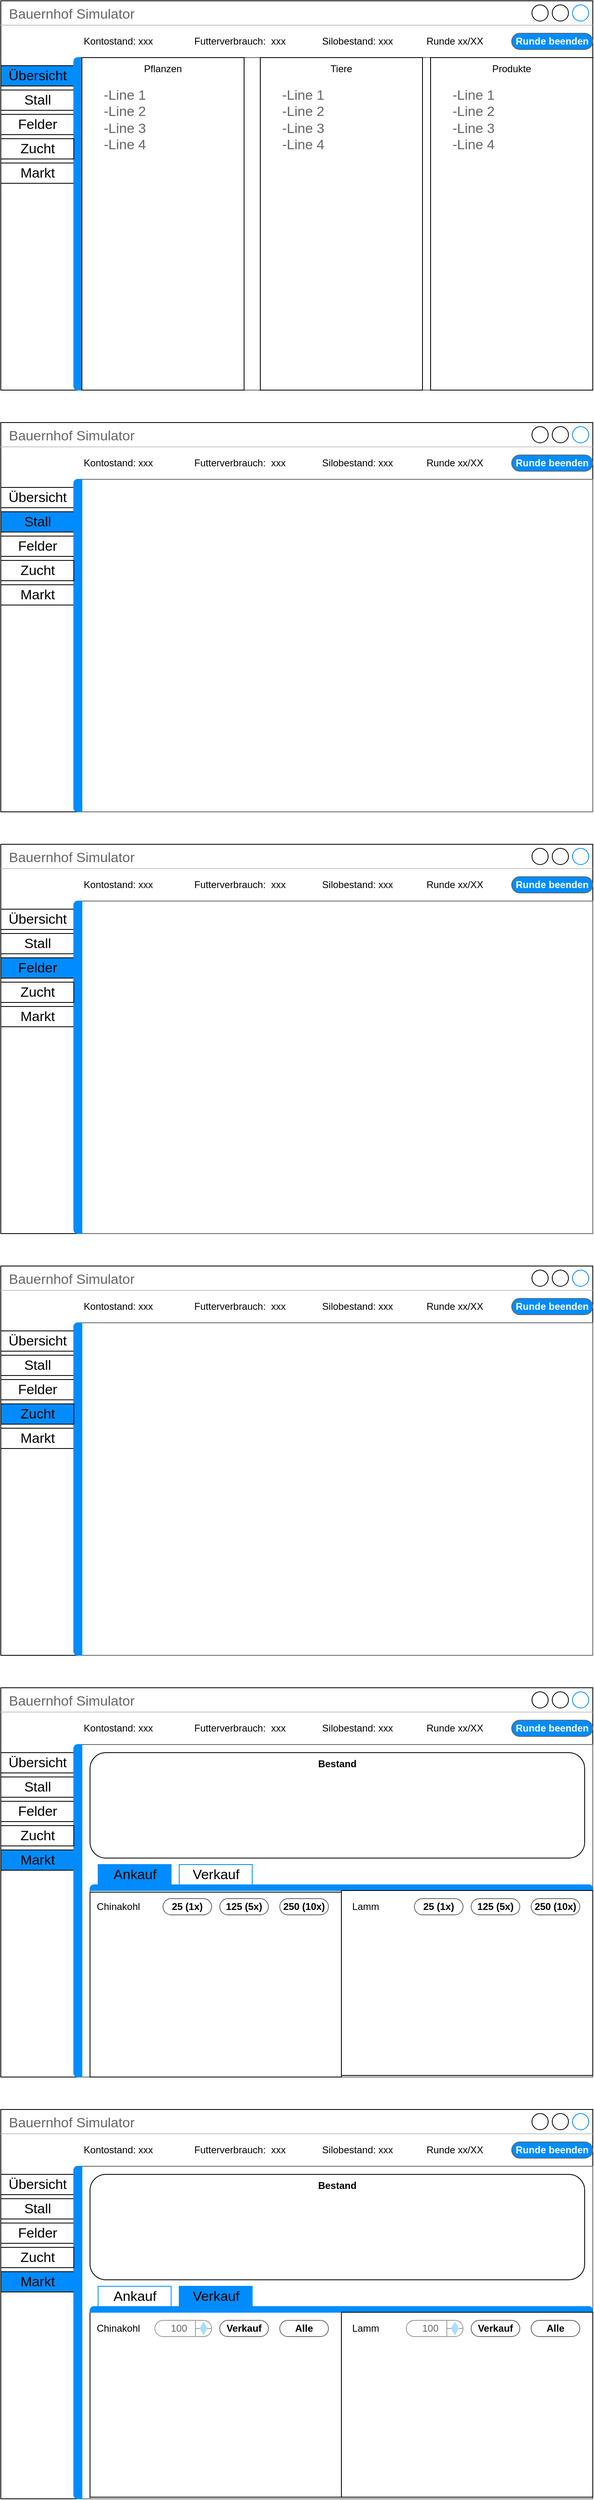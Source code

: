 <mxfile version="15.1.3" type="device"><diagram id="TgMLTDEKAJkGQZKQSkUh" name="Seite-1"><mxGraphModel dx="1038" dy="607" grid="1" gridSize="10" guides="1" tooltips="1" connect="1" arrows="1" fold="1" page="1" pageScale="1" pageWidth="827" pageHeight="1169" math="0" shadow="0"><root><mxCell id="0"/><mxCell id="1" parent="0"/><mxCell id="wy4rsqF5vdIoi2oDk4_G-1" value="Bauernhof Simulator" style="strokeWidth=1;shadow=0;dashed=0;align=center;html=1;shape=mxgraph.mockup.containers.window;align=left;verticalAlign=top;spacingLeft=8;strokeColor2=#008cff;strokeColor3=#c4c4c4;fontColor=#666666;mainText=;fontSize=17;labelBackgroundColor=none;" parent="1" vertex="1"><mxGeometry x="40" y="40" width="730" height="480" as="geometry"/></mxCell><mxCell id="wy4rsqF5vdIoi2oDk4_G-12" value="Markt" style="strokeWidth=1;shadow=0;dashed=0;align=center;html=1;shape=mxgraph.mockup.containers.rrect;rSize=0;fontSize=17;fillColor=none;" parent="1" vertex="1"><mxGeometry x="40" y="240" width="90" height="25" as="geometry"/></mxCell><mxCell id="wy4rsqF5vdIoi2oDk4_G-7" value="" style="strokeWidth=1;shadow=0;dashed=0;align=center;html=1;shape=mxgraph.mockup.containers.marginRect2;rectMarginLeft=67;strokeColor=#666666;gradientColor=none;verticalAlign=top;" parent="1" vertex="1"><mxGeometry x="70" y="110" width="700" height="410" as="geometry"/></mxCell><mxCell id="wy4rsqF5vdIoi2oDk4_G-8" value="Übersicht" style="strokeWidth=1;shadow=0;dashed=0;align=center;html=1;shape=mxgraph.mockup.containers.rrect;rSize=0;fontSize=17;fillColor=#008CFF;" parent="wy4rsqF5vdIoi2oDk4_G-7" vertex="1"><mxGeometry width="90" height="25" relative="1" as="geometry"><mxPoint x="-30" y="10" as="offset"/></mxGeometry></mxCell><mxCell id="wy4rsqF5vdIoi2oDk4_G-9" value="Stall" style="strokeWidth=1;shadow=0;dashed=0;align=center;html=1;shape=mxgraph.mockup.containers.rrect;rSize=0;fontSize=17;fillColor=none;" parent="wy4rsqF5vdIoi2oDk4_G-7" vertex="1"><mxGeometry width="90" height="25" relative="1" as="geometry"><mxPoint x="-30" y="40" as="offset"/></mxGeometry></mxCell><mxCell id="wy4rsqF5vdIoi2oDk4_G-10" value="Felder" style="strokeWidth=1;shadow=0;dashed=0;align=center;html=1;shape=mxgraph.mockup.containers.rrect;rSize=0;fontSize=17;fillColor=none;" parent="wy4rsqF5vdIoi2oDk4_G-7" vertex="1"><mxGeometry width="90" height="25" relative="1" as="geometry"><mxPoint x="-30" y="70" as="offset"/></mxGeometry></mxCell><mxCell id="wy4rsqF5vdIoi2oDk4_G-11" value="" style="strokeWidth=1;shadow=0;dashed=0;align=center;html=1;shape=mxgraph.mockup.containers.leftButton;rSize=5;strokeColor=#008cff;fillColor=#008cff;resizeHeight=1;movable=0;deletable=0;" parent="wy4rsqF5vdIoi2oDk4_G-7" vertex="1"><mxGeometry width="10" height="410" relative="1" as="geometry"><mxPoint x="60" as="offset"/></mxGeometry></mxCell><mxCell id="KmWy0x-fjfvT8Bg2youH-1" value="Pflanzen" style="rounded=0;whiteSpace=wrap;html=1;verticalAlign=top;" vertex="1" parent="wy4rsqF5vdIoi2oDk4_G-7"><mxGeometry x="70" width="200" height="410" as="geometry"/></mxCell><mxCell id="KmWy0x-fjfvT8Bg2youH-2" value="Tiere" style="rounded=0;whiteSpace=wrap;html=1;verticalAlign=top;" vertex="1" parent="wy4rsqF5vdIoi2oDk4_G-7"><mxGeometry x="290" width="200" height="410" as="geometry"/></mxCell><mxCell id="KmWy0x-fjfvT8Bg2youH-3" value="Produkte" style="rounded=0;whiteSpace=wrap;html=1;verticalAlign=top;" vertex="1" parent="wy4rsqF5vdIoi2oDk4_G-7"><mxGeometry x="500" width="200" height="410" as="geometry"/></mxCell><mxCell id="KmWy0x-fjfvT8Bg2youH-4" value="-Line 1&#10;-Line 2&#10;-Line 3&#10;-Line 4" style="strokeWidth=1;shadow=0;dashed=0;align=center;html=1;shape=mxgraph.mockup.text.bulletedList;textColor=#666666;mainText=,,,,;textSize=17;bulletStyle=none;strokeColor=none;fillColor=none;align=left;verticalAlign=top;fontSize=17;fontColor=#666666;" vertex="1" parent="wy4rsqF5vdIoi2oDk4_G-7"><mxGeometry x="95" y="30" width="150" height="135" as="geometry"/></mxCell><mxCell id="KmWy0x-fjfvT8Bg2youH-5" value="-Line 1&#10;-Line 2&#10;-Line 3&#10;-Line 4" style="strokeWidth=1;shadow=0;dashed=0;align=center;html=1;shape=mxgraph.mockup.text.bulletedList;textColor=#666666;mainText=,,,,;textSize=17;bulletStyle=none;strokeColor=none;fillColor=none;align=left;verticalAlign=top;fontSize=17;fontColor=#666666;" vertex="1" parent="wy4rsqF5vdIoi2oDk4_G-7"><mxGeometry x="315" y="30" width="150" height="135" as="geometry"/></mxCell><mxCell id="KmWy0x-fjfvT8Bg2youH-6" value="-Line 1&#10;-Line 2&#10;-Line 3&#10;-Line 4" style="strokeWidth=1;shadow=0;dashed=0;align=center;html=1;shape=mxgraph.mockup.text.bulletedList;textColor=#666666;mainText=,,,,;textSize=17;bulletStyle=none;strokeColor=none;fillColor=none;align=left;verticalAlign=top;fontSize=17;fontColor=#666666;" vertex="1" parent="wy4rsqF5vdIoi2oDk4_G-7"><mxGeometry x="525" y="30" width="150" height="135" as="geometry"/></mxCell><mxCell id="wy4rsqF5vdIoi2oDk4_G-13" value="Runde beenden" style="strokeWidth=1;shadow=0;dashed=0;align=center;html=1;shape=mxgraph.mockup.buttons.button;strokeColor=#666666;fontColor=#ffffff;mainText=;buttonStyle=round;fontSize=12;fontStyle=1;fillColor=#008cff;whiteSpace=wrap;" parent="1" vertex="1"><mxGeometry x="670" y="80" width="100" height="20" as="geometry"/></mxCell><mxCell id="wy4rsqF5vdIoi2oDk4_G-14" value="Runde xx/XX" style="text;html=1;strokeColor=none;fillColor=none;align=center;verticalAlign=middle;whiteSpace=wrap;rounded=0;fontSize=12;fontColor=#000000;" parent="1" vertex="1"><mxGeometry x="550" y="80" width="100" height="20" as="geometry"/></mxCell><mxCell id="wy4rsqF5vdIoi2oDk4_G-15" value="Kontostand: xxx" style="text;html=1;strokeColor=none;fillColor=none;align=center;verticalAlign=middle;whiteSpace=wrap;rounded=0;fontSize=12;fontColor=#000000;" parent="1" vertex="1"><mxGeometry x="130" y="80" width="110" height="20" as="geometry"/></mxCell><mxCell id="wy4rsqF5vdIoi2oDk4_G-16" value="Futterverbrauch:&amp;nbsp; xxx" style="text;html=1;strokeColor=none;fillColor=none;align=center;verticalAlign=middle;whiteSpace=wrap;rounded=0;fontSize=12;fontColor=#000000;" parent="1" vertex="1"><mxGeometry x="270" y="80" width="130" height="20" as="geometry"/></mxCell><mxCell id="wy4rsqF5vdIoi2oDk4_G-17" value="Silobestand: xxx" style="text;html=1;strokeColor=none;fillColor=none;align=center;verticalAlign=middle;whiteSpace=wrap;rounded=0;fontSize=12;fontColor=#000000;" parent="1" vertex="1"><mxGeometry x="430" y="80" width="100" height="20" as="geometry"/></mxCell><mxCell id="wy4rsqF5vdIoi2oDk4_G-30" value="Bauernhof Simulator" style="strokeWidth=1;shadow=0;dashed=0;align=center;html=1;shape=mxgraph.mockup.containers.window;align=left;verticalAlign=top;spacingLeft=8;strokeColor2=#008cff;strokeColor3=#c4c4c4;fontColor=#666666;mainText=;fontSize=17;labelBackgroundColor=none;" parent="1" vertex="1"><mxGeometry x="40" y="560" width="730" height="480" as="geometry"/></mxCell><mxCell id="wy4rsqF5vdIoi2oDk4_G-31" value="Markt" style="strokeWidth=1;shadow=0;dashed=0;align=center;html=1;shape=mxgraph.mockup.containers.rrect;rSize=0;fontSize=17;fillColor=none;" parent="1" vertex="1"><mxGeometry x="40" y="760" width="90" height="25" as="geometry"/></mxCell><mxCell id="wy4rsqF5vdIoi2oDk4_G-32" value="" style="strokeWidth=1;shadow=0;dashed=0;align=center;html=1;shape=mxgraph.mockup.containers.marginRect2;rectMarginLeft=67;strokeColor=#666666;gradientColor=none;" parent="1" vertex="1"><mxGeometry x="70" y="630" width="700" height="410" as="geometry"/></mxCell><mxCell id="wy4rsqF5vdIoi2oDk4_G-33" value="Übersicht" style="strokeWidth=1;shadow=0;dashed=0;align=center;html=1;shape=mxgraph.mockup.containers.rrect;rSize=0;fontSize=17;fillColor=none;" parent="wy4rsqF5vdIoi2oDk4_G-32" vertex="1"><mxGeometry width="90" height="25" relative="1" as="geometry"><mxPoint x="-30" y="10" as="offset"/></mxGeometry></mxCell><mxCell id="wy4rsqF5vdIoi2oDk4_G-34" value="Stall" style="strokeWidth=1;shadow=0;dashed=0;align=center;html=1;shape=mxgraph.mockup.containers.rrect;rSize=0;fontSize=17;fillColor=#008CFF;" parent="wy4rsqF5vdIoi2oDk4_G-32" vertex="1"><mxGeometry width="90" height="25" relative="1" as="geometry"><mxPoint x="-30" y="40" as="offset"/></mxGeometry></mxCell><mxCell id="wy4rsqF5vdIoi2oDk4_G-35" value="Felder" style="strokeWidth=1;shadow=0;dashed=0;align=center;html=1;shape=mxgraph.mockup.containers.rrect;rSize=0;fontSize=17;fillColor=none;" parent="wy4rsqF5vdIoi2oDk4_G-32" vertex="1"><mxGeometry width="90" height="25" relative="1" as="geometry"><mxPoint x="-30" y="70" as="offset"/></mxGeometry></mxCell><mxCell id="wy4rsqF5vdIoi2oDk4_G-36" value="" style="strokeWidth=1;shadow=0;dashed=0;align=center;html=1;shape=mxgraph.mockup.containers.leftButton;rSize=5;strokeColor=#008cff;fillColor=#008cff;resizeHeight=1;movable=0;deletable=0;" parent="wy4rsqF5vdIoi2oDk4_G-32" vertex="1"><mxGeometry width="10" height="410" relative="1" as="geometry"><mxPoint x="60" as="offset"/></mxGeometry></mxCell><mxCell id="wy4rsqF5vdIoi2oDk4_G-37" value="Runde beenden" style="strokeWidth=1;shadow=0;dashed=0;align=center;html=1;shape=mxgraph.mockup.buttons.button;strokeColor=#666666;fontColor=#ffffff;mainText=;buttonStyle=round;fontSize=12;fontStyle=1;fillColor=#008cff;whiteSpace=wrap;" parent="1" vertex="1"><mxGeometry x="670" y="600" width="100" height="20" as="geometry"/></mxCell><mxCell id="wy4rsqF5vdIoi2oDk4_G-38" value="Runde xx/XX" style="text;html=1;strokeColor=none;fillColor=none;align=center;verticalAlign=middle;whiteSpace=wrap;rounded=0;fontSize=12;fontColor=#000000;" parent="1" vertex="1"><mxGeometry x="550" y="600" width="100" height="20" as="geometry"/></mxCell><mxCell id="wy4rsqF5vdIoi2oDk4_G-39" value="Kontostand: xxx" style="text;html=1;strokeColor=none;fillColor=none;align=center;verticalAlign=middle;whiteSpace=wrap;rounded=0;fontSize=12;fontColor=#000000;" parent="1" vertex="1"><mxGeometry x="130" y="600" width="110" height="20" as="geometry"/></mxCell><mxCell id="wy4rsqF5vdIoi2oDk4_G-40" value="Futterverbrauch:&amp;nbsp; xxx" style="text;html=1;strokeColor=none;fillColor=none;align=center;verticalAlign=middle;whiteSpace=wrap;rounded=0;fontSize=12;fontColor=#000000;" parent="1" vertex="1"><mxGeometry x="270" y="600" width="130" height="20" as="geometry"/></mxCell><mxCell id="wy4rsqF5vdIoi2oDk4_G-41" value="Silobestand: xxx" style="text;html=1;strokeColor=none;fillColor=none;align=center;verticalAlign=middle;whiteSpace=wrap;rounded=0;fontSize=12;fontColor=#000000;" parent="1" vertex="1"><mxGeometry x="430" y="600" width="100" height="20" as="geometry"/></mxCell><mxCell id="wy4rsqF5vdIoi2oDk4_G-42" value="Zucht" style="strokeWidth=1;shadow=0;dashed=0;align=center;html=1;shape=mxgraph.mockup.containers.rrect;rSize=0;fontSize=17;fillColor=none;" parent="1" vertex="1"><mxGeometry x="40" y="730" width="90" height="25" as="geometry"/></mxCell><mxCell id="wy4rsqF5vdIoi2oDk4_G-43" value="Zucht" style="strokeWidth=1;shadow=0;dashed=0;align=center;html=1;shape=mxgraph.mockup.containers.rrect;rSize=0;fontSize=17;fillColor=none;" parent="1" vertex="1"><mxGeometry x="40" y="210" width="90" height="25" as="geometry"/></mxCell><mxCell id="wy4rsqF5vdIoi2oDk4_G-56" value="Bauernhof Simulator" style="strokeWidth=1;shadow=0;dashed=0;align=center;html=1;shape=mxgraph.mockup.containers.window;align=left;verticalAlign=top;spacingLeft=8;strokeColor2=#008cff;strokeColor3=#c4c4c4;fontColor=#666666;mainText=;fontSize=17;labelBackgroundColor=none;" parent="1" vertex="1"><mxGeometry x="40" y="1080" width="730" height="480" as="geometry"/></mxCell><mxCell id="wy4rsqF5vdIoi2oDk4_G-57" value="Markt" style="strokeWidth=1;shadow=0;dashed=0;align=center;html=1;shape=mxgraph.mockup.containers.rrect;rSize=0;fontSize=17;fillColor=none;" parent="1" vertex="1"><mxGeometry x="40" y="1280" width="90" height="25" as="geometry"/></mxCell><mxCell id="wy4rsqF5vdIoi2oDk4_G-58" value="" style="strokeWidth=1;shadow=0;dashed=0;align=center;html=1;shape=mxgraph.mockup.containers.marginRect2;rectMarginLeft=67;strokeColor=#666666;gradientColor=none;" parent="1" vertex="1"><mxGeometry x="70" y="1150" width="700" height="410" as="geometry"/></mxCell><mxCell id="wy4rsqF5vdIoi2oDk4_G-59" value="Übersicht" style="strokeWidth=1;shadow=0;dashed=0;align=center;html=1;shape=mxgraph.mockup.containers.rrect;rSize=0;fontSize=17;fillColor=none;" parent="wy4rsqF5vdIoi2oDk4_G-58" vertex="1"><mxGeometry width="90" height="25" relative="1" as="geometry"><mxPoint x="-30" y="10" as="offset"/></mxGeometry></mxCell><mxCell id="wy4rsqF5vdIoi2oDk4_G-60" value="Stall" style="strokeWidth=1;shadow=0;dashed=0;align=center;html=1;shape=mxgraph.mockup.containers.rrect;rSize=0;fontSize=17;fillColor=none;" parent="wy4rsqF5vdIoi2oDk4_G-58" vertex="1"><mxGeometry width="90" height="25" relative="1" as="geometry"><mxPoint x="-30" y="40" as="offset"/></mxGeometry></mxCell><mxCell id="wy4rsqF5vdIoi2oDk4_G-61" value="Felder" style="strokeWidth=1;shadow=0;dashed=0;align=center;html=1;shape=mxgraph.mockup.containers.rrect;rSize=0;fontSize=17;fillColor=#008CFF;" parent="wy4rsqF5vdIoi2oDk4_G-58" vertex="1"><mxGeometry width="90" height="25" relative="1" as="geometry"><mxPoint x="-30" y="70" as="offset"/></mxGeometry></mxCell><mxCell id="wy4rsqF5vdIoi2oDk4_G-62" value="" style="strokeWidth=1;shadow=0;dashed=0;align=center;html=1;shape=mxgraph.mockup.containers.leftButton;rSize=5;strokeColor=#008cff;fillColor=#008cff;resizeHeight=1;movable=0;deletable=0;" parent="wy4rsqF5vdIoi2oDk4_G-58" vertex="1"><mxGeometry width="10" height="410" relative="1" as="geometry"><mxPoint x="60" as="offset"/></mxGeometry></mxCell><mxCell id="wy4rsqF5vdIoi2oDk4_G-63" value="Runde beenden" style="strokeWidth=1;shadow=0;dashed=0;align=center;html=1;shape=mxgraph.mockup.buttons.button;strokeColor=#666666;fontColor=#ffffff;mainText=;buttonStyle=round;fontSize=12;fontStyle=1;fillColor=#008cff;whiteSpace=wrap;" parent="1" vertex="1"><mxGeometry x="670" y="1120" width="100" height="20" as="geometry"/></mxCell><mxCell id="wy4rsqF5vdIoi2oDk4_G-64" value="Runde xx/XX" style="text;html=1;strokeColor=none;fillColor=none;align=center;verticalAlign=middle;whiteSpace=wrap;rounded=0;fontSize=12;fontColor=#000000;" parent="1" vertex="1"><mxGeometry x="550" y="1120" width="100" height="20" as="geometry"/></mxCell><mxCell id="wy4rsqF5vdIoi2oDk4_G-65" value="Kontostand: xxx" style="text;html=1;strokeColor=none;fillColor=none;align=center;verticalAlign=middle;whiteSpace=wrap;rounded=0;fontSize=12;fontColor=#000000;" parent="1" vertex="1"><mxGeometry x="130" y="1120" width="110" height="20" as="geometry"/></mxCell><mxCell id="wy4rsqF5vdIoi2oDk4_G-66" value="Futterverbrauch:&amp;nbsp; xxx" style="text;html=1;strokeColor=none;fillColor=none;align=center;verticalAlign=middle;whiteSpace=wrap;rounded=0;fontSize=12;fontColor=#000000;" parent="1" vertex="1"><mxGeometry x="270" y="1120" width="130" height="20" as="geometry"/></mxCell><mxCell id="wy4rsqF5vdIoi2oDk4_G-67" value="Silobestand: xxx" style="text;html=1;strokeColor=none;fillColor=none;align=center;verticalAlign=middle;whiteSpace=wrap;rounded=0;fontSize=12;fontColor=#000000;" parent="1" vertex="1"><mxGeometry x="430" y="1120" width="100" height="20" as="geometry"/></mxCell><mxCell id="wy4rsqF5vdIoi2oDk4_G-68" value="Zucht" style="strokeWidth=1;shadow=0;dashed=0;align=center;html=1;shape=mxgraph.mockup.containers.rrect;rSize=0;fontSize=17;fillColor=none;" parent="1" vertex="1"><mxGeometry x="40" y="1250" width="90" height="25" as="geometry"/></mxCell><mxCell id="wy4rsqF5vdIoi2oDk4_G-69" value="Bauernhof Simulator" style="strokeWidth=1;shadow=0;dashed=0;align=center;html=1;shape=mxgraph.mockup.containers.window;align=left;verticalAlign=top;spacingLeft=8;strokeColor2=#008cff;strokeColor3=#c4c4c4;fontColor=#666666;mainText=;fontSize=17;labelBackgroundColor=none;" parent="1" vertex="1"><mxGeometry x="40" y="1600" width="730" height="480" as="geometry"/></mxCell><mxCell id="wy4rsqF5vdIoi2oDk4_G-70" value="Markt" style="strokeWidth=1;shadow=0;dashed=0;align=center;html=1;shape=mxgraph.mockup.containers.rrect;rSize=0;fontSize=17;fillColor=none;" parent="1" vertex="1"><mxGeometry x="40" y="1800" width="90" height="25" as="geometry"/></mxCell><mxCell id="wy4rsqF5vdIoi2oDk4_G-71" value="" style="strokeWidth=1;shadow=0;dashed=0;align=center;html=1;shape=mxgraph.mockup.containers.marginRect2;rectMarginLeft=67;strokeColor=#666666;gradientColor=none;fillColor=none;" parent="1" vertex="1"><mxGeometry x="70" y="1670" width="700" height="410" as="geometry"/></mxCell><mxCell id="wy4rsqF5vdIoi2oDk4_G-72" value="Übersicht" style="strokeWidth=1;shadow=0;dashed=0;align=center;html=1;shape=mxgraph.mockup.containers.rrect;rSize=0;fontSize=17;fillColor=none;" parent="wy4rsqF5vdIoi2oDk4_G-71" vertex="1"><mxGeometry width="90" height="25" relative="1" as="geometry"><mxPoint x="-30" y="10" as="offset"/></mxGeometry></mxCell><mxCell id="wy4rsqF5vdIoi2oDk4_G-73" value="Stall" style="strokeWidth=1;shadow=0;dashed=0;align=center;html=1;shape=mxgraph.mockup.containers.rrect;rSize=0;fontSize=17;fillColor=none;" parent="wy4rsqF5vdIoi2oDk4_G-71" vertex="1"><mxGeometry width="90" height="25" relative="1" as="geometry"><mxPoint x="-30" y="40" as="offset"/></mxGeometry></mxCell><mxCell id="wy4rsqF5vdIoi2oDk4_G-74" value="Felder" style="strokeWidth=1;shadow=0;dashed=0;align=center;html=1;shape=mxgraph.mockup.containers.rrect;rSize=0;fontSize=17;fillColor=none;" parent="wy4rsqF5vdIoi2oDk4_G-71" vertex="1"><mxGeometry width="90" height="25" relative="1" as="geometry"><mxPoint x="-30" y="70" as="offset"/></mxGeometry></mxCell><mxCell id="wy4rsqF5vdIoi2oDk4_G-75" value="" style="strokeWidth=1;shadow=0;dashed=0;align=center;html=1;shape=mxgraph.mockup.containers.leftButton;rSize=5;strokeColor=#008cff;fillColor=#008cff;resizeHeight=1;movable=0;deletable=0;" parent="wy4rsqF5vdIoi2oDk4_G-71" vertex="1"><mxGeometry width="10" height="410" relative="1" as="geometry"><mxPoint x="60" as="offset"/></mxGeometry></mxCell><mxCell id="wy4rsqF5vdIoi2oDk4_G-76" value="Runde beenden" style="strokeWidth=1;shadow=0;dashed=0;align=center;html=1;shape=mxgraph.mockup.buttons.button;strokeColor=#666666;fontColor=#ffffff;mainText=;buttonStyle=round;fontSize=12;fontStyle=1;fillColor=#008cff;whiteSpace=wrap;" parent="1" vertex="1"><mxGeometry x="670" y="1640" width="100" height="20" as="geometry"/></mxCell><mxCell id="wy4rsqF5vdIoi2oDk4_G-77" value="Runde xx/XX" style="text;html=1;strokeColor=none;fillColor=none;align=center;verticalAlign=middle;whiteSpace=wrap;rounded=0;fontSize=12;fontColor=#000000;" parent="1" vertex="1"><mxGeometry x="550" y="1640" width="100" height="20" as="geometry"/></mxCell><mxCell id="wy4rsqF5vdIoi2oDk4_G-78" value="Kontostand: xxx" style="text;html=1;strokeColor=none;fillColor=none;align=center;verticalAlign=middle;whiteSpace=wrap;rounded=0;fontSize=12;fontColor=#000000;" parent="1" vertex="1"><mxGeometry x="130" y="1640" width="110" height="20" as="geometry"/></mxCell><mxCell id="wy4rsqF5vdIoi2oDk4_G-79" value="Futterverbrauch:&amp;nbsp; xxx" style="text;html=1;strokeColor=none;fillColor=none;align=center;verticalAlign=middle;whiteSpace=wrap;rounded=0;fontSize=12;fontColor=#000000;" parent="1" vertex="1"><mxGeometry x="270" y="1640" width="130" height="20" as="geometry"/></mxCell><mxCell id="wy4rsqF5vdIoi2oDk4_G-80" value="Silobestand: xxx" style="text;html=1;strokeColor=none;fillColor=none;align=center;verticalAlign=middle;whiteSpace=wrap;rounded=0;fontSize=12;fontColor=#000000;" parent="1" vertex="1"><mxGeometry x="430" y="1640" width="100" height="20" as="geometry"/></mxCell><mxCell id="wy4rsqF5vdIoi2oDk4_G-81" value="Zucht" style="strokeWidth=1;shadow=0;dashed=0;align=center;html=1;shape=mxgraph.mockup.containers.rrect;rSize=0;fontSize=17;fillColor=#008CFF;" parent="1" vertex="1"><mxGeometry x="40" y="1770" width="90" height="25" as="geometry"/></mxCell><mxCell id="wy4rsqF5vdIoi2oDk4_G-82" value="Bauernhof Simulator" style="strokeWidth=1;shadow=0;dashed=0;align=center;html=1;shape=mxgraph.mockup.containers.window;align=left;verticalAlign=top;spacingLeft=8;strokeColor2=#008cff;strokeColor3=#c4c4c4;fontColor=#666666;mainText=;fontSize=17;labelBackgroundColor=none;" parent="1" vertex="1"><mxGeometry x="40" y="2120" width="730" height="480" as="geometry"/></mxCell><mxCell id="wy4rsqF5vdIoi2oDk4_G-83" value="Markt" style="strokeWidth=1;shadow=0;dashed=0;align=center;html=1;shape=mxgraph.mockup.containers.rrect;rSize=0;fontSize=17;fillColor=#008CFF;" parent="1" vertex="1"><mxGeometry x="40" y="2320" width="90" height="25" as="geometry"/></mxCell><mxCell id="wy4rsqF5vdIoi2oDk4_G-84" value="" style="strokeWidth=1;shadow=0;dashed=0;align=center;html=1;shape=mxgraph.mockup.containers.marginRect2;rectMarginLeft=67;strokeColor=#666666;gradientColor=none;verticalAlign=top;fontStyle=4;fillColor=none;" parent="1" vertex="1"><mxGeometry x="70" y="2190" width="700" height="410" as="geometry"/></mxCell><mxCell id="wy4rsqF5vdIoi2oDk4_G-85" value="Übersicht" style="strokeWidth=1;shadow=0;dashed=0;align=center;html=1;shape=mxgraph.mockup.containers.rrect;rSize=0;fontSize=17;fillColor=none;" parent="wy4rsqF5vdIoi2oDk4_G-84" vertex="1"><mxGeometry width="90" height="25" relative="1" as="geometry"><mxPoint x="-30" y="10" as="offset"/></mxGeometry></mxCell><mxCell id="wy4rsqF5vdIoi2oDk4_G-86" value="Stall" style="strokeWidth=1;shadow=0;dashed=0;align=center;html=1;shape=mxgraph.mockup.containers.rrect;rSize=0;fontSize=17;fillColor=none;" parent="wy4rsqF5vdIoi2oDk4_G-84" vertex="1"><mxGeometry width="90" height="25" relative="1" as="geometry"><mxPoint x="-30" y="40" as="offset"/></mxGeometry></mxCell><mxCell id="wy4rsqF5vdIoi2oDk4_G-87" value="Felder" style="strokeWidth=1;shadow=0;dashed=0;align=center;html=1;shape=mxgraph.mockup.containers.rrect;rSize=0;fontSize=17;fillColor=none;" parent="wy4rsqF5vdIoi2oDk4_G-84" vertex="1"><mxGeometry width="90" height="25" relative="1" as="geometry"><mxPoint x="-30" y="70" as="offset"/></mxGeometry></mxCell><mxCell id="wy4rsqF5vdIoi2oDk4_G-88" value="" style="strokeWidth=1;shadow=0;dashed=0;align=center;html=1;shape=mxgraph.mockup.containers.leftButton;rSize=5;strokeColor=#008cff;fillColor=#008cff;resizeHeight=1;movable=0;deletable=0;" parent="wy4rsqF5vdIoi2oDk4_G-84" vertex="1"><mxGeometry width="10" height="410" relative="1" as="geometry"><mxPoint x="60" as="offset"/></mxGeometry></mxCell><mxCell id="wy4rsqF5vdIoi2oDk4_G-95" value="Bestand" style="rounded=1;whiteSpace=wrap;html=1;fontSize=12;fontColor=#000000;strokeColor=#000000;gradientColor=none;fillColor=#FFFFFF;verticalAlign=top;fontStyle=1" parent="wy4rsqF5vdIoi2oDk4_G-84" vertex="1"><mxGeometry x="80" y="10" width="610" height="130" as="geometry"/></mxCell><mxCell id="wy4rsqF5vdIoi2oDk4_G-113" value="Verkauf" style="strokeWidth=1;shadow=0;dashed=0;align=center;html=1;shape=mxgraph.mockup.containers.rrect;rSize=0;fontSize=17;strokeColor=#008cff;fillColor=none;" parent="wy4rsqF5vdIoi2oDk4_G-84" vertex="1"><mxGeometry width="90" height="25" relative="1" as="geometry"><mxPoint x="190" y="148" as="offset"/></mxGeometry></mxCell><mxCell id="wy4rsqF5vdIoi2oDk4_G-111" value="" style="strokeWidth=1;shadow=0;dashed=0;align=center;html=1;shape=mxgraph.mockup.containers.marginRect2;rectMarginTop=32;strokeColor=#666666;gradientColor=none;fontSize=12;fontColor=#000000;" parent="wy4rsqF5vdIoi2oDk4_G-84" vertex="1"><mxGeometry x="80" y="148" width="620" height="262" as="geometry"/></mxCell><mxCell id="wy4rsqF5vdIoi2oDk4_G-112" value="Ankauf" style="strokeWidth=1;shadow=0;dashed=0;align=center;html=1;shape=mxgraph.mockup.containers.rrect;rSize=0;fontSize=17;strokeColor=#008cff;fillColor=#008cff;" parent="wy4rsqF5vdIoi2oDk4_G-111" vertex="1"><mxGeometry width="90" height="25" relative="1" as="geometry"><mxPoint x="10" as="offset"/></mxGeometry></mxCell><mxCell id="wy4rsqF5vdIoi2oDk4_G-115" value="" style="strokeWidth=1;shadow=0;dashed=0;align=center;html=1;shape=mxgraph.mockup.containers.topButton;rSize=5;strokeColor=#008cff;fillColor=#008cff;gradientColor=none;resizeWidth=1;movable=0;deletable=1;" parent="wy4rsqF5vdIoi2oDk4_G-111" vertex="1"><mxGeometry width="620" height="7" relative="1" as="geometry"><mxPoint y="25" as="offset"/></mxGeometry></mxCell><mxCell id="wy4rsqF5vdIoi2oDk4_G-102" value="Chinakohl" style="text;html=1;strokeColor=none;fillColor=none;align=center;verticalAlign=middle;whiteSpace=wrap;rounded=0;fontSize=12;fontColor=#000000;" parent="wy4rsqF5vdIoi2oDk4_G-111" vertex="1"><mxGeometry y="42" width="70" height="20" as="geometry"/></mxCell><mxCell id="wy4rsqF5vdIoi2oDk4_G-108" value="25 (1x)" style="strokeWidth=1;shadow=0;dashed=0;align=center;html=1;shape=mxgraph.mockup.buttons.button;strokeColor=#666666;mainText=;buttonStyle=round;fontSize=12;fontStyle=1;whiteSpace=wrap;fillColor=none;" parent="wy4rsqF5vdIoi2oDk4_G-111" vertex="1"><mxGeometry x="90" y="42" width="60" height="20" as="geometry"/></mxCell><mxCell id="wy4rsqF5vdIoi2oDk4_G-109" value="125 (5x)" style="strokeWidth=1;shadow=0;dashed=0;align=center;html=1;shape=mxgraph.mockup.buttons.button;strokeColor=#666666;mainText=;buttonStyle=round;fontSize=12;fontStyle=1;whiteSpace=wrap;fillColor=none;" parent="wy4rsqF5vdIoi2oDk4_G-111" vertex="1"><mxGeometry x="160" y="42" width="60" height="20" as="geometry"/></mxCell><mxCell id="wy4rsqF5vdIoi2oDk4_G-110" value="250 (10x)" style="strokeWidth=1;shadow=0;dashed=0;align=center;html=1;shape=mxgraph.mockup.buttons.button;strokeColor=#666666;mainText=;buttonStyle=round;fontSize=12;fontStyle=1;whiteSpace=wrap;fillColor=none;" parent="wy4rsqF5vdIoi2oDk4_G-111" vertex="1"><mxGeometry x="234" y="42" width="60" height="20" as="geometry"/></mxCell><mxCell id="wy4rsqF5vdIoi2oDk4_G-123" value="" style="rounded=0;whiteSpace=wrap;html=1;fontSize=12;fontColor=#000000;strokeColor=#000000;fillColor=none;gradientColor=none;verticalAlign=top;" parent="wy4rsqF5vdIoi2oDk4_G-111" vertex="1"><mxGeometry x="310" y="32" width="310" height="228" as="geometry"/></mxCell><mxCell id="wy4rsqF5vdIoi2oDk4_G-119" value="250 (10x)" style="strokeWidth=1;shadow=0;dashed=0;align=center;html=1;shape=mxgraph.mockup.buttons.button;strokeColor=#666666;mainText=;buttonStyle=round;fontSize=12;fontStyle=1;whiteSpace=wrap;fillColor=none;" parent="wy4rsqF5vdIoi2oDk4_G-111" vertex="1"><mxGeometry x="544" y="42" width="60" height="20" as="geometry"/></mxCell><mxCell id="wy4rsqF5vdIoi2oDk4_G-125" value="125 (5x)" style="strokeWidth=1;shadow=0;dashed=0;align=center;html=1;shape=mxgraph.mockup.buttons.button;strokeColor=#666666;mainText=;buttonStyle=round;fontSize=12;fontStyle=1;whiteSpace=wrap;fillColor=none;" parent="wy4rsqF5vdIoi2oDk4_G-111" vertex="1"><mxGeometry x="470" y="42" width="60" height="20" as="geometry"/></mxCell><mxCell id="wy4rsqF5vdIoi2oDk4_G-124" value="25 (1x)" style="strokeWidth=1;shadow=0;dashed=0;align=center;html=1;shape=mxgraph.mockup.buttons.button;strokeColor=#666666;mainText=;buttonStyle=round;fontSize=12;fontStyle=1;whiteSpace=wrap;fillColor=none;" parent="wy4rsqF5vdIoi2oDk4_G-111" vertex="1"><mxGeometry x="400" y="42" width="60" height="20" as="geometry"/></mxCell><mxCell id="wy4rsqF5vdIoi2oDk4_G-122" value="" style="rounded=0;whiteSpace=wrap;html=1;fontSize=12;fontColor=#000000;strokeColor=#000000;fillColor=none;gradientColor=none;verticalAlign=top;" parent="wy4rsqF5vdIoi2oDk4_G-111" vertex="1"><mxGeometry y="34" width="310" height="228" as="geometry"/></mxCell><mxCell id="wy4rsqF5vdIoi2oDk4_G-89" value="Runde beenden" style="strokeWidth=1;shadow=0;dashed=0;align=center;html=1;shape=mxgraph.mockup.buttons.button;strokeColor=#666666;fontColor=#ffffff;mainText=;buttonStyle=round;fontSize=12;fontStyle=1;fillColor=#008cff;whiteSpace=wrap;" parent="1" vertex="1"><mxGeometry x="670" y="2160" width="100" height="20" as="geometry"/></mxCell><mxCell id="wy4rsqF5vdIoi2oDk4_G-90" value="Runde xx/XX" style="text;html=1;strokeColor=none;fillColor=none;align=center;verticalAlign=middle;whiteSpace=wrap;rounded=0;fontSize=12;fontColor=#000000;" parent="1" vertex="1"><mxGeometry x="550" y="2160" width="100" height="20" as="geometry"/></mxCell><mxCell id="wy4rsqF5vdIoi2oDk4_G-91" value="Kontostand: xxx" style="text;html=1;strokeColor=none;fillColor=none;align=center;verticalAlign=middle;whiteSpace=wrap;rounded=0;fontSize=12;fontColor=#000000;" parent="1" vertex="1"><mxGeometry x="130" y="2160" width="110" height="20" as="geometry"/></mxCell><mxCell id="wy4rsqF5vdIoi2oDk4_G-92" value="Futterverbrauch:&amp;nbsp; xxx" style="text;html=1;strokeColor=none;fillColor=none;align=center;verticalAlign=middle;whiteSpace=wrap;rounded=0;fontSize=12;fontColor=#000000;" parent="1" vertex="1"><mxGeometry x="270" y="2160" width="130" height="20" as="geometry"/></mxCell><mxCell id="wy4rsqF5vdIoi2oDk4_G-93" value="Silobestand: xxx" style="text;html=1;strokeColor=none;fillColor=none;align=center;verticalAlign=middle;whiteSpace=wrap;rounded=0;fontSize=12;fontColor=#000000;" parent="1" vertex="1"><mxGeometry x="430" y="2160" width="100" height="20" as="geometry"/></mxCell><mxCell id="wy4rsqF5vdIoi2oDk4_G-94" value="Zucht" style="strokeWidth=1;shadow=0;dashed=0;align=center;html=1;shape=mxgraph.mockup.containers.rrect;rSize=0;fontSize=17;fillColor=none;" parent="1" vertex="1"><mxGeometry x="40" y="2290" width="90" height="25" as="geometry"/></mxCell><mxCell id="wy4rsqF5vdIoi2oDk4_G-116" value="Lamm" style="text;html=1;strokeColor=none;fillColor=none;align=center;verticalAlign=middle;whiteSpace=wrap;rounded=0;fontSize=12;fontColor=#000000;" parent="1" vertex="1"><mxGeometry x="470" y="2380" width="40" height="20" as="geometry"/></mxCell><mxCell id="wy4rsqF5vdIoi2oDk4_G-126" value="Bauernhof Simulator" style="strokeWidth=1;shadow=0;dashed=0;align=center;html=1;shape=mxgraph.mockup.containers.window;align=left;verticalAlign=top;spacingLeft=8;strokeColor2=#008cff;strokeColor3=#c4c4c4;fontColor=#666666;mainText=;fontSize=17;labelBackgroundColor=none;" parent="1" vertex="1"><mxGeometry x="40" y="2640" width="730" height="480" as="geometry"/></mxCell><mxCell id="wy4rsqF5vdIoi2oDk4_G-127" value="Markt" style="strokeWidth=1;shadow=0;dashed=0;align=center;html=1;shape=mxgraph.mockup.containers.rrect;rSize=0;fontSize=17;fillColor=#008CFF;" parent="1" vertex="1"><mxGeometry x="40" y="2840" width="90" height="25" as="geometry"/></mxCell><mxCell id="wy4rsqF5vdIoi2oDk4_G-128" value="" style="strokeWidth=1;shadow=0;dashed=0;align=center;html=1;shape=mxgraph.mockup.containers.marginRect2;rectMarginLeft=67;strokeColor=#666666;gradientColor=none;verticalAlign=top;fontStyle=4;fillColor=none;" parent="1" vertex="1"><mxGeometry x="70" y="2710" width="700" height="410" as="geometry"/></mxCell><mxCell id="wy4rsqF5vdIoi2oDk4_G-129" value="Übersicht" style="strokeWidth=1;shadow=0;dashed=0;align=center;html=1;shape=mxgraph.mockup.containers.rrect;rSize=0;fontSize=17;fillColor=none;" parent="wy4rsqF5vdIoi2oDk4_G-128" vertex="1"><mxGeometry width="90" height="25" relative="1" as="geometry"><mxPoint x="-30" y="10" as="offset"/></mxGeometry></mxCell><mxCell id="wy4rsqF5vdIoi2oDk4_G-130" value="Stall" style="strokeWidth=1;shadow=0;dashed=0;align=center;html=1;shape=mxgraph.mockup.containers.rrect;rSize=0;fontSize=17;fillColor=none;" parent="wy4rsqF5vdIoi2oDk4_G-128" vertex="1"><mxGeometry width="90" height="25" relative="1" as="geometry"><mxPoint x="-30" y="40" as="offset"/></mxGeometry></mxCell><mxCell id="wy4rsqF5vdIoi2oDk4_G-131" value="Felder" style="strokeWidth=1;shadow=0;dashed=0;align=center;html=1;shape=mxgraph.mockup.containers.rrect;rSize=0;fontSize=17;fillColor=none;" parent="wy4rsqF5vdIoi2oDk4_G-128" vertex="1"><mxGeometry width="90" height="25" relative="1" as="geometry"><mxPoint x="-30" y="70" as="offset"/></mxGeometry></mxCell><mxCell id="wy4rsqF5vdIoi2oDk4_G-132" value="" style="strokeWidth=1;shadow=0;dashed=0;align=center;html=1;shape=mxgraph.mockup.containers.leftButton;rSize=5;strokeColor=#008cff;fillColor=#008cff;resizeHeight=1;movable=0;deletable=0;" parent="wy4rsqF5vdIoi2oDk4_G-128" vertex="1"><mxGeometry width="10" height="410" relative="1" as="geometry"><mxPoint x="60" as="offset"/></mxGeometry></mxCell><mxCell id="wy4rsqF5vdIoi2oDk4_G-133" value="Bestand" style="rounded=1;whiteSpace=wrap;html=1;fontSize=12;fontColor=#000000;strokeColor=#000000;gradientColor=none;fillColor=#FFFFFF;verticalAlign=top;fontStyle=1" parent="wy4rsqF5vdIoi2oDk4_G-128" vertex="1"><mxGeometry x="80" y="10" width="610" height="130" as="geometry"/></mxCell><mxCell id="wy4rsqF5vdIoi2oDk4_G-134" value="Verkauf" style="strokeWidth=1;shadow=0;dashed=0;align=center;html=1;shape=mxgraph.mockup.containers.rrect;rSize=0;fontSize=17;strokeColor=#008cff;fillColor=#008CFF;" parent="wy4rsqF5vdIoi2oDk4_G-128" vertex="1"><mxGeometry width="90" height="25" relative="1" as="geometry"><mxPoint x="190" y="148" as="offset"/></mxGeometry></mxCell><mxCell id="wy4rsqF5vdIoi2oDk4_G-135" value="" style="strokeWidth=1;shadow=0;dashed=0;align=center;html=1;shape=mxgraph.mockup.containers.marginRect2;rectMarginTop=32;strokeColor=#666666;gradientColor=none;fontSize=12;fontColor=#000000;" parent="wy4rsqF5vdIoi2oDk4_G-128" vertex="1"><mxGeometry x="80" y="148" width="620" height="262" as="geometry"/></mxCell><mxCell id="wy4rsqF5vdIoi2oDk4_G-146" value="" style="rounded=0;whiteSpace=wrap;html=1;fontSize=12;fontColor=#000000;strokeColor=#000000;fillColor=none;gradientColor=none;verticalAlign=top;" parent="wy4rsqF5vdIoi2oDk4_G-135" vertex="1"><mxGeometry y="32" width="310" height="228" as="geometry"/></mxCell><mxCell id="wy4rsqF5vdIoi2oDk4_G-136" value="Ankauf" style="strokeWidth=1;shadow=0;dashed=0;align=center;html=1;shape=mxgraph.mockup.containers.rrect;rSize=0;fontSize=17;strokeColor=#008cff;fillColor=none;" parent="wy4rsqF5vdIoi2oDk4_G-135" vertex="1"><mxGeometry width="90" height="25" relative="1" as="geometry"><mxPoint x="10" as="offset"/></mxGeometry></mxCell><mxCell id="wy4rsqF5vdIoi2oDk4_G-137" value="" style="strokeWidth=1;shadow=0;dashed=0;align=center;html=1;shape=mxgraph.mockup.containers.topButton;rSize=5;strokeColor=#008cff;fillColor=#008cff;gradientColor=none;resizeWidth=1;movable=0;deletable=1;" parent="wy4rsqF5vdIoi2oDk4_G-135" vertex="1"><mxGeometry width="620" height="7" relative="1" as="geometry"><mxPoint y="25" as="offset"/></mxGeometry></mxCell><mxCell id="wy4rsqF5vdIoi2oDk4_G-138" value="Chinakohl" style="text;html=1;strokeColor=none;fillColor=none;align=center;verticalAlign=middle;whiteSpace=wrap;rounded=0;fontSize=12;fontColor=#000000;" parent="wy4rsqF5vdIoi2oDk4_G-135" vertex="1"><mxGeometry y="42" width="70" height="20" as="geometry"/></mxCell><mxCell id="wy4rsqF5vdIoi2oDk4_G-142" value="" style="rounded=0;whiteSpace=wrap;html=1;fontSize=12;fontColor=#000000;strokeColor=#000000;fillColor=none;gradientColor=none;verticalAlign=top;" parent="wy4rsqF5vdIoi2oDk4_G-135" vertex="1"><mxGeometry x="310" y="32" width="310" height="228" as="geometry"/></mxCell><mxCell id="wy4rsqF5vdIoi2oDk4_G-143" value="Alle" style="strokeWidth=1;shadow=0;dashed=0;align=center;html=1;shape=mxgraph.mockup.buttons.button;strokeColor=#666666;mainText=;buttonStyle=round;fontSize=12;fontStyle=1;whiteSpace=wrap;fillColor=none;" parent="wy4rsqF5vdIoi2oDk4_G-135" vertex="1"><mxGeometry x="544" y="42" width="60" height="20" as="geometry"/></mxCell><mxCell id="wy4rsqF5vdIoi2oDk4_G-154" value="&lt;table cellpadding=&quot;0&quot; cellspacing=&quot;0&quot; style=&quot;width: 100%; height: 100%; font-size: 12px;&quot;&gt;&lt;tbody style=&quot;font-size: 12px;&quot;&gt;&lt;tr style=&quot;font-size: 12px;&quot;&gt;&lt;td style=&quot;width: 85%; font-size: 12px;&quot;&gt;100&lt;/td&gt;&lt;td style=&quot;width: 15%; font-size: 12px;&quot;&gt;&lt;/td&gt;&lt;/tr&gt;&lt;/tbody&gt;&lt;/table&gt;" style="strokeWidth=1;shadow=0;dashed=0;align=center;html=1;shape=mxgraph.mockup.forms.spinner;strokeColor=#999999;spinLayout=right;spinStyle=normal;adjStyle=triangle;fillColor=#aaddff;fontSize=12;fontColor=#666666;mainText=;html=1;overflow=fill;" parent="wy4rsqF5vdIoi2oDk4_G-135" vertex="1"><mxGeometry x="390" y="42" width="70" height="20" as="geometry"/></mxCell><mxCell id="wy4rsqF5vdIoi2oDk4_G-156" value="Alle" style="strokeWidth=1;shadow=0;dashed=0;align=center;html=1;shape=mxgraph.mockup.buttons.button;strokeColor=#666666;mainText=;buttonStyle=round;fontSize=12;fontStyle=1;whiteSpace=wrap;fillColor=none;" parent="wy4rsqF5vdIoi2oDk4_G-135" vertex="1"><mxGeometry x="234" y="42" width="60" height="20" as="geometry"/></mxCell><mxCell id="wy4rsqF5vdIoi2oDk4_G-157" value="&lt;table cellpadding=&quot;0&quot; cellspacing=&quot;0&quot; style=&quot;width: 100%; height: 100%; font-size: 12px;&quot;&gt;&lt;tbody style=&quot;font-size: 12px;&quot;&gt;&lt;tr style=&quot;font-size: 12px;&quot;&gt;&lt;td style=&quot;width: 85%; font-size: 12px;&quot;&gt;100&lt;/td&gt;&lt;td style=&quot;width: 15%; font-size: 12px;&quot;&gt;&lt;/td&gt;&lt;/tr&gt;&lt;/tbody&gt;&lt;/table&gt;" style="strokeWidth=1;shadow=0;dashed=0;align=center;html=1;shape=mxgraph.mockup.forms.spinner;strokeColor=#999999;spinLayout=right;spinStyle=normal;adjStyle=triangle;fillColor=#aaddff;fontSize=12;fontColor=#666666;mainText=;html=1;overflow=fill;" parent="wy4rsqF5vdIoi2oDk4_G-135" vertex="1"><mxGeometry x="80" y="42" width="70" height="20" as="geometry"/></mxCell><mxCell id="wy4rsqF5vdIoi2oDk4_G-158" value="Verkauf" style="strokeWidth=1;shadow=0;dashed=0;align=center;html=1;shape=mxgraph.mockup.buttons.button;strokeColor=#666666;mainText=;buttonStyle=round;fontSize=12;fontStyle=1;whiteSpace=wrap;fillColor=none;" parent="wy4rsqF5vdIoi2oDk4_G-135" vertex="1"><mxGeometry x="160" y="42" width="60" height="20" as="geometry"/></mxCell><mxCell id="wy4rsqF5vdIoi2oDk4_G-147" value="Runde beenden" style="strokeWidth=1;shadow=0;dashed=0;align=center;html=1;shape=mxgraph.mockup.buttons.button;strokeColor=#666666;fontColor=#ffffff;mainText=;buttonStyle=round;fontSize=12;fontStyle=1;fillColor=#008cff;whiteSpace=wrap;" parent="1" vertex="1"><mxGeometry x="670" y="2680" width="100" height="20" as="geometry"/></mxCell><mxCell id="wy4rsqF5vdIoi2oDk4_G-148" value="Runde xx/XX" style="text;html=1;strokeColor=none;fillColor=none;align=center;verticalAlign=middle;whiteSpace=wrap;rounded=0;fontSize=12;fontColor=#000000;" parent="1" vertex="1"><mxGeometry x="550" y="2680" width="100" height="20" as="geometry"/></mxCell><mxCell id="wy4rsqF5vdIoi2oDk4_G-149" value="Kontostand: xxx" style="text;html=1;strokeColor=none;fillColor=none;align=center;verticalAlign=middle;whiteSpace=wrap;rounded=0;fontSize=12;fontColor=#000000;" parent="1" vertex="1"><mxGeometry x="130" y="2680" width="110" height="20" as="geometry"/></mxCell><mxCell id="wy4rsqF5vdIoi2oDk4_G-150" value="Futterverbrauch:&amp;nbsp; xxx" style="text;html=1;strokeColor=none;fillColor=none;align=center;verticalAlign=middle;whiteSpace=wrap;rounded=0;fontSize=12;fontColor=#000000;" parent="1" vertex="1"><mxGeometry x="270" y="2680" width="130" height="20" as="geometry"/></mxCell><mxCell id="wy4rsqF5vdIoi2oDk4_G-151" value="Silobestand: xxx" style="text;html=1;strokeColor=none;fillColor=none;align=center;verticalAlign=middle;whiteSpace=wrap;rounded=0;fontSize=12;fontColor=#000000;" parent="1" vertex="1"><mxGeometry x="430" y="2680" width="100" height="20" as="geometry"/></mxCell><mxCell id="wy4rsqF5vdIoi2oDk4_G-152" value="Zucht" style="strokeWidth=1;shadow=0;dashed=0;align=center;html=1;shape=mxgraph.mockup.containers.rrect;rSize=0;fontSize=17;fillColor=none;" parent="1" vertex="1"><mxGeometry x="40" y="2810" width="90" height="25" as="geometry"/></mxCell><mxCell id="wy4rsqF5vdIoi2oDk4_G-153" value="Lamm" style="text;html=1;strokeColor=none;fillColor=none;align=center;verticalAlign=middle;whiteSpace=wrap;rounded=0;fontSize=12;fontColor=#000000;" parent="1" vertex="1"><mxGeometry x="470" y="2900" width="40" height="20" as="geometry"/></mxCell><mxCell id="wy4rsqF5vdIoi2oDk4_G-155" value="Verkauf" style="strokeWidth=1;shadow=0;dashed=0;align=center;html=1;shape=mxgraph.mockup.buttons.button;strokeColor=#666666;mainText=;buttonStyle=round;fontSize=12;fontStyle=1;whiteSpace=wrap;fillColor=none;" parent="1" vertex="1"><mxGeometry x="620" y="2900" width="60" height="20" as="geometry"/></mxCell></root></mxGraphModel></diagram></mxfile>